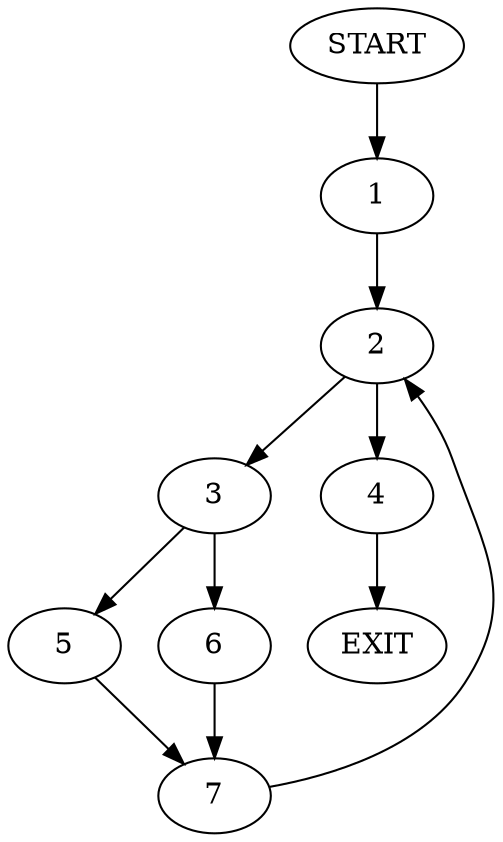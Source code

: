 digraph {
0 [label="START"];
1;
2;
3;
4;
5;
6;
7;
8 [label="EXIT"];
0 -> 1;
1 -> 2;
2 -> 3;
2 -> 4;
4 -> 8;
3 -> 5;
3 -> 6;
5 -> 7;
6 -> 7;
7 -> 2;
}
